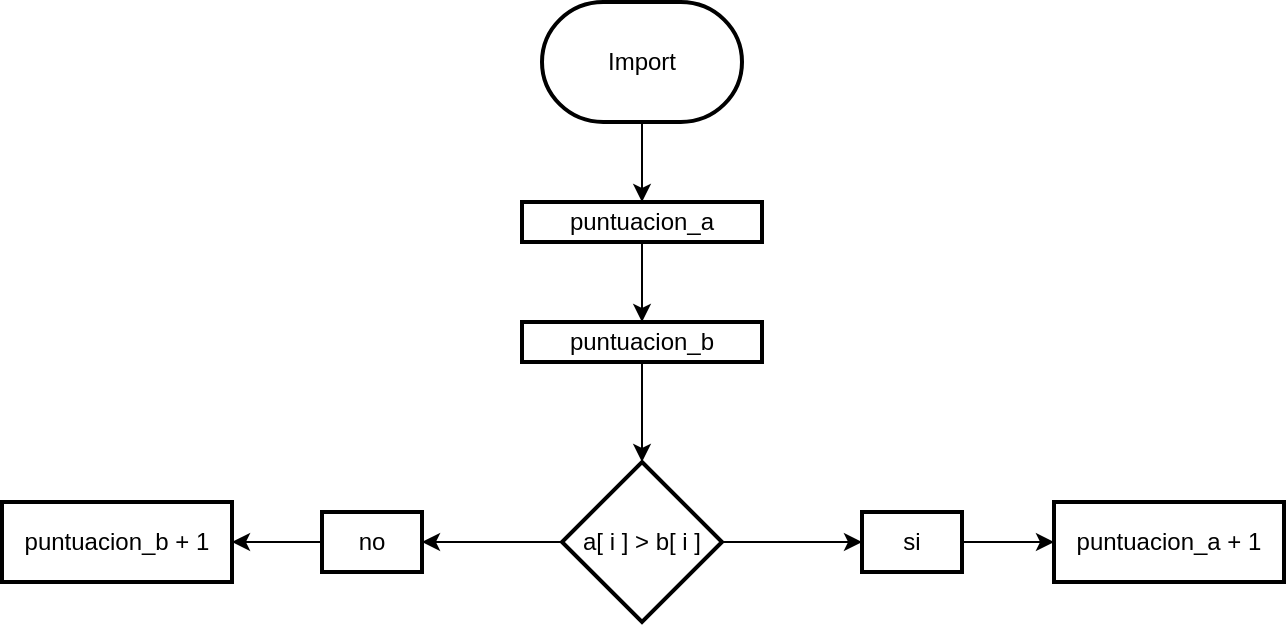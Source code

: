 <mxfile>
    <diagram id="YDZbp7o5AV1EIJwtnvAa" name="Page-1">
        <mxGraphModel dx="1402" dy="372" grid="1" gridSize="10" guides="1" tooltips="1" connect="1" arrows="1" fold="1" page="1" pageScale="1" pageWidth="827" pageHeight="1169" math="0" shadow="0">
            <root>
                <mxCell id="0"/>
                <mxCell id="1" parent="0"/>
                <mxCell id="5" value="" style="edgeStyle=none;html=1;" edge="1" parent="1" source="3" target="4">
                    <mxGeometry relative="1" as="geometry"/>
                </mxCell>
                <mxCell id="3" value="Import" style="strokeWidth=2;html=1;shape=mxgraph.flowchart.terminator;whiteSpace=wrap;" vertex="1" parent="1">
                    <mxGeometry x="100" y="30" width="100" height="60" as="geometry"/>
                </mxCell>
                <mxCell id="7" value="" style="edgeStyle=none;html=1;" edge="1" parent="1" source="4" target="6">
                    <mxGeometry relative="1" as="geometry"/>
                </mxCell>
                <mxCell id="4" value="puntuacion_a" style="whiteSpace=wrap;html=1;strokeWidth=2;" vertex="1" parent="1">
                    <mxGeometry x="90" y="130" width="120" height="20" as="geometry"/>
                </mxCell>
                <mxCell id="9" value="" style="edgeStyle=none;html=1;" edge="1" parent="1" source="6" target="8">
                    <mxGeometry relative="1" as="geometry"/>
                </mxCell>
                <mxCell id="6" value="puntuacion_b" style="whiteSpace=wrap;html=1;strokeWidth=2;" vertex="1" parent="1">
                    <mxGeometry x="90" y="190" width="120" height="20" as="geometry"/>
                </mxCell>
                <mxCell id="11" value="" style="edgeStyle=none;html=1;" edge="1" parent="1" source="8" target="10">
                    <mxGeometry relative="1" as="geometry"/>
                </mxCell>
                <mxCell id="13" value="" style="edgeStyle=none;html=1;" edge="1" parent="1" source="8" target="12">
                    <mxGeometry relative="1" as="geometry"/>
                </mxCell>
                <mxCell id="8" value="a[ i ] &amp;gt; b[ i ]" style="rhombus;whiteSpace=wrap;html=1;strokeWidth=2;" vertex="1" parent="1">
                    <mxGeometry x="110" y="260" width="80" height="80" as="geometry"/>
                </mxCell>
                <mxCell id="15" value="" style="edgeStyle=none;html=1;" edge="1" parent="1" source="10" target="14">
                    <mxGeometry relative="1" as="geometry"/>
                </mxCell>
                <mxCell id="10" value="si" style="whiteSpace=wrap;html=1;strokeWidth=2;" vertex="1" parent="1">
                    <mxGeometry x="260" y="285" width="50" height="30" as="geometry"/>
                </mxCell>
                <mxCell id="17" value="" style="edgeStyle=none;html=1;" edge="1" parent="1" source="12" target="16">
                    <mxGeometry relative="1" as="geometry"/>
                </mxCell>
                <mxCell id="12" value="no" style="whiteSpace=wrap;html=1;strokeWidth=2;" vertex="1" parent="1">
                    <mxGeometry x="-10" y="285" width="50" height="30" as="geometry"/>
                </mxCell>
                <mxCell id="14" value="puntuacion_a + 1" style="whiteSpace=wrap;html=1;strokeWidth=2;" vertex="1" parent="1">
                    <mxGeometry x="356" y="280" width="115" height="40" as="geometry"/>
                </mxCell>
                <mxCell id="16" value="puntuacion_b + 1" style="whiteSpace=wrap;html=1;strokeWidth=2;" vertex="1" parent="1">
                    <mxGeometry x="-170" y="280" width="115" height="40" as="geometry"/>
                </mxCell>
            </root>
        </mxGraphModel>
    </diagram>
</mxfile>